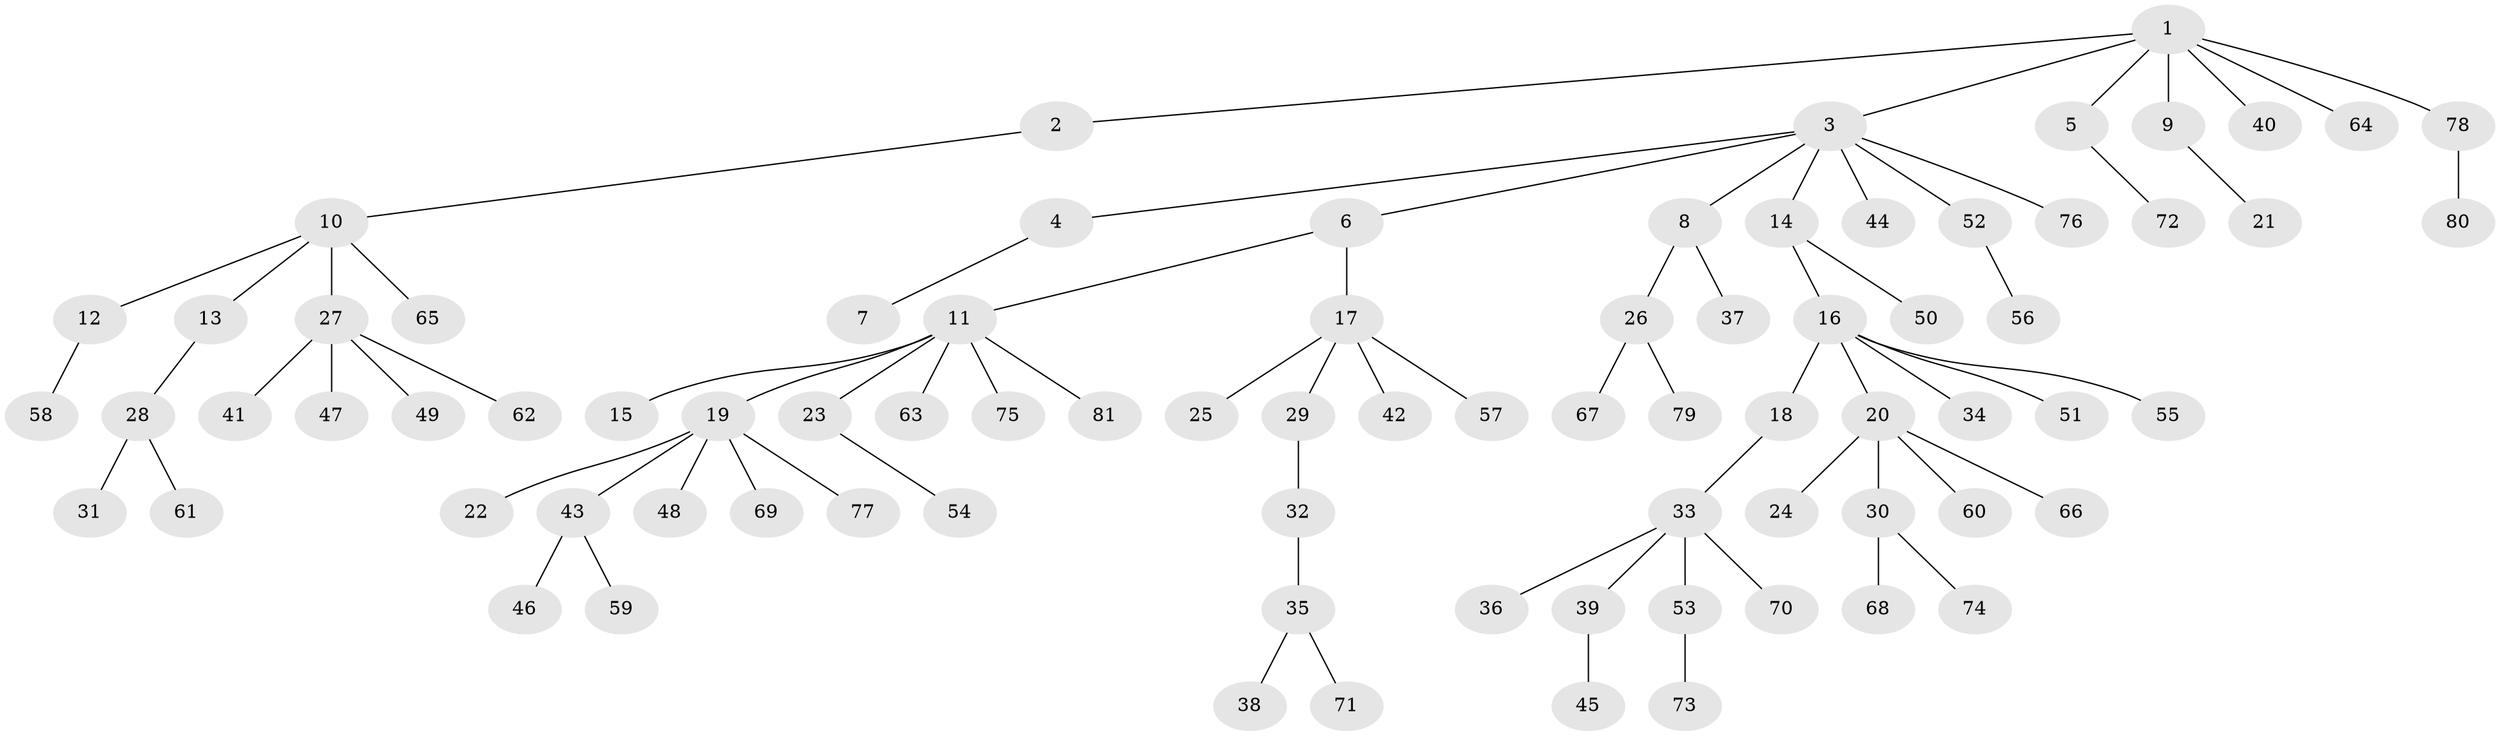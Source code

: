 // Generated by graph-tools (version 1.1) at 2025/36/03/09/25 02:36:54]
// undirected, 81 vertices, 80 edges
graph export_dot {
graph [start="1"]
  node [color=gray90,style=filled];
  1;
  2;
  3;
  4;
  5;
  6;
  7;
  8;
  9;
  10;
  11;
  12;
  13;
  14;
  15;
  16;
  17;
  18;
  19;
  20;
  21;
  22;
  23;
  24;
  25;
  26;
  27;
  28;
  29;
  30;
  31;
  32;
  33;
  34;
  35;
  36;
  37;
  38;
  39;
  40;
  41;
  42;
  43;
  44;
  45;
  46;
  47;
  48;
  49;
  50;
  51;
  52;
  53;
  54;
  55;
  56;
  57;
  58;
  59;
  60;
  61;
  62;
  63;
  64;
  65;
  66;
  67;
  68;
  69;
  70;
  71;
  72;
  73;
  74;
  75;
  76;
  77;
  78;
  79;
  80;
  81;
  1 -- 2;
  1 -- 3;
  1 -- 5;
  1 -- 9;
  1 -- 40;
  1 -- 64;
  1 -- 78;
  2 -- 10;
  3 -- 4;
  3 -- 6;
  3 -- 8;
  3 -- 14;
  3 -- 44;
  3 -- 52;
  3 -- 76;
  4 -- 7;
  5 -- 72;
  6 -- 11;
  6 -- 17;
  8 -- 26;
  8 -- 37;
  9 -- 21;
  10 -- 12;
  10 -- 13;
  10 -- 27;
  10 -- 65;
  11 -- 15;
  11 -- 19;
  11 -- 23;
  11 -- 63;
  11 -- 75;
  11 -- 81;
  12 -- 58;
  13 -- 28;
  14 -- 16;
  14 -- 50;
  16 -- 18;
  16 -- 20;
  16 -- 34;
  16 -- 51;
  16 -- 55;
  17 -- 25;
  17 -- 29;
  17 -- 42;
  17 -- 57;
  18 -- 33;
  19 -- 22;
  19 -- 43;
  19 -- 48;
  19 -- 69;
  19 -- 77;
  20 -- 24;
  20 -- 30;
  20 -- 60;
  20 -- 66;
  23 -- 54;
  26 -- 67;
  26 -- 79;
  27 -- 41;
  27 -- 47;
  27 -- 49;
  27 -- 62;
  28 -- 31;
  28 -- 61;
  29 -- 32;
  30 -- 68;
  30 -- 74;
  32 -- 35;
  33 -- 36;
  33 -- 39;
  33 -- 53;
  33 -- 70;
  35 -- 38;
  35 -- 71;
  39 -- 45;
  43 -- 46;
  43 -- 59;
  52 -- 56;
  53 -- 73;
  78 -- 80;
}
